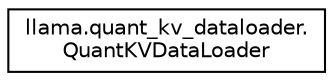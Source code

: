 digraph "Graphical Class Hierarchy"
{
 // LATEX_PDF_SIZE
  edge [fontname="Helvetica",fontsize="10",labelfontname="Helvetica",labelfontsize="10"];
  node [fontname="Helvetica",fontsize="10",shape=record];
  rankdir="LR";
  Node0 [label="llama.quant_kv_dataloader.\lQuantKVDataLoader",height=0.2,width=0.4,color="black", fillcolor="white", style="filled",URL="$classllama_1_1quant__kv__dataloader_1_1QuantKVDataLoader.html",tooltip=" "];
}
